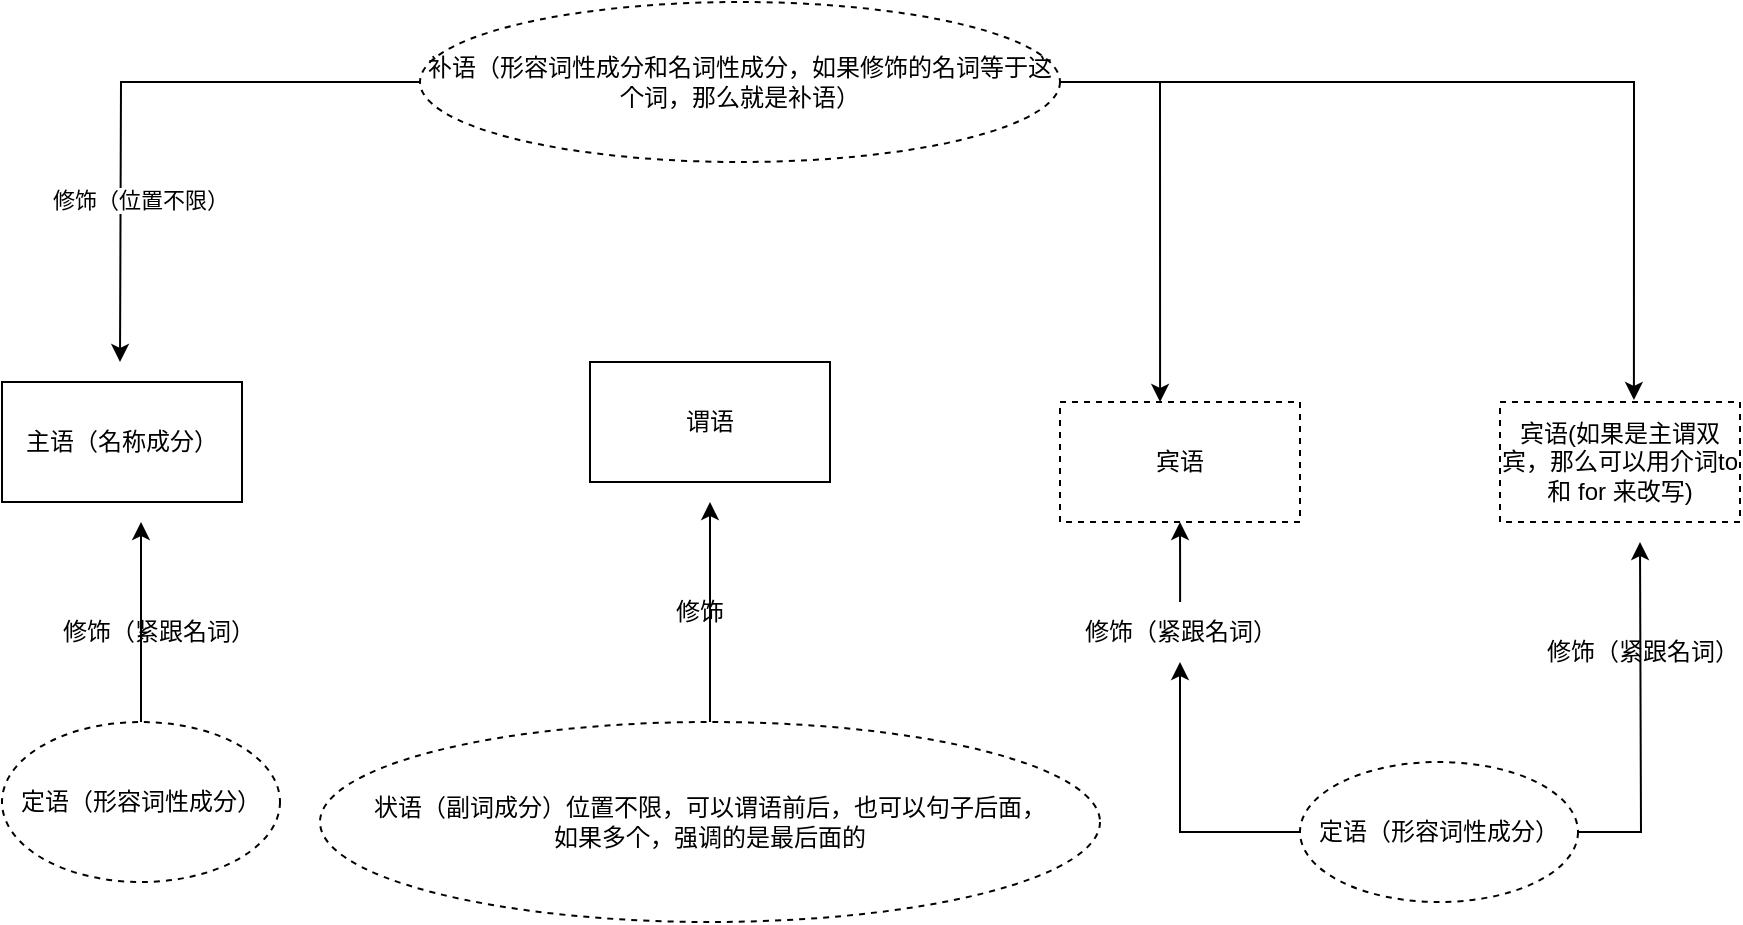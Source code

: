 <mxfile version="23.1.0" type="github">
  <diagram name="第 1 页" id="1aJcFwqzYAkUmxzSCTrx">
    <mxGraphModel dx="954" dy="581" grid="1" gridSize="10" guides="1" tooltips="1" connect="1" arrows="1" fold="1" page="1" pageScale="1" pageWidth="827" pageHeight="1169" math="0" shadow="0">
      <root>
        <mxCell id="0" />
        <mxCell id="1" parent="0" />
        <mxCell id="gZ4YSPeWYWc7kVVEDk5t-1" value="主语（名称成分）" style="rounded=0;whiteSpace=wrap;html=1;" parent="1" vertex="1">
          <mxGeometry x="81" y="260" width="120" height="60" as="geometry" />
        </mxCell>
        <mxCell id="gZ4YSPeWYWc7kVVEDk5t-2" value="谓语" style="rounded=0;whiteSpace=wrap;html=1;" parent="1" vertex="1">
          <mxGeometry x="375" y="250" width="120" height="60" as="geometry" />
        </mxCell>
        <mxCell id="gZ4YSPeWYWc7kVVEDk5t-3" value="宾语" style="rounded=0;whiteSpace=wrap;html=1;dashed=1;" parent="1" vertex="1">
          <mxGeometry x="610" y="270" width="120" height="60" as="geometry" />
        </mxCell>
        <mxCell id="gZ4YSPeWYWc7kVVEDk5t-21" value="修饰（位置不限）" style="edgeStyle=orthogonalEdgeStyle;rounded=0;orthogonalLoop=1;jettySize=auto;html=1;" parent="1" source="gZ4YSPeWYWc7kVVEDk5t-5" edge="1">
          <mxGeometry x="0.436" y="10" relative="1" as="geometry">
            <mxPoint x="140" y="250" as="targetPoint" />
            <mxPoint as="offset" />
          </mxGeometry>
        </mxCell>
        <mxCell id="gZ4YSPeWYWc7kVVEDk5t-5" value="补语（形容词性成分和名词性成分，如果修饰的名词等于这个词，那么就是补语）" style="ellipse;whiteSpace=wrap;html=1;dashed=1;" parent="1" vertex="1">
          <mxGeometry x="290" y="70" width="320" height="80" as="geometry" />
        </mxCell>
        <mxCell id="uu6hDPVfsy1mvjMwtR0U-4" style="edgeStyle=orthogonalEdgeStyle;rounded=0;orthogonalLoop=1;jettySize=auto;html=1;" edge="1" parent="1" source="gZ4YSPeWYWc7kVVEDk5t-6">
          <mxGeometry relative="1" as="geometry">
            <mxPoint x="435" y="320" as="targetPoint" />
          </mxGeometry>
        </mxCell>
        <mxCell id="gZ4YSPeWYWc7kVVEDk5t-6" value="状语（副词成分）位置不限，可以谓语前后，也可以句子后面，&lt;br&gt;如果多个，强调的是最后面的" style="ellipse;whiteSpace=wrap;html=1;dashed=1;" parent="1" vertex="1">
          <mxGeometry x="240" y="430" width="390" height="100" as="geometry" />
        </mxCell>
        <mxCell id="gZ4YSPeWYWc7kVVEDk5t-10" style="edgeStyle=orthogonalEdgeStyle;rounded=0;orthogonalLoop=1;jettySize=auto;html=1;" parent="1" source="gZ4YSPeWYWc7kVVEDk5t-7" edge="1">
          <mxGeometry relative="1" as="geometry">
            <mxPoint x="150.5" y="330" as="targetPoint" />
          </mxGeometry>
        </mxCell>
        <mxCell id="gZ4YSPeWYWc7kVVEDk5t-7" value="定语（形容词性成分）" style="ellipse;whiteSpace=wrap;html=1;dashed=1;" parent="1" vertex="1">
          <mxGeometry x="81" y="430" width="139" height="80" as="geometry" />
        </mxCell>
        <mxCell id="gZ4YSPeWYWc7kVVEDk5t-16" style="edgeStyle=orthogonalEdgeStyle;rounded=0;orthogonalLoop=1;jettySize=auto;html=1;entryX=0.5;entryY=1;entryDx=0;entryDy=0;" parent="1" source="gZ4YSPeWYWc7kVVEDk5t-24" target="gZ4YSPeWYWc7kVVEDk5t-3" edge="1">
          <mxGeometry relative="1" as="geometry">
            <mxPoint x="670" y="340" as="targetPoint" />
            <Array as="points" />
          </mxGeometry>
        </mxCell>
        <mxCell id="ShptHBNSfnVuUHg-uOAL-7" style="edgeStyle=orthogonalEdgeStyle;rounded=0;orthogonalLoop=1;jettySize=auto;html=1;" parent="1" source="gZ4YSPeWYWc7kVVEDk5t-9" edge="1">
          <mxGeometry relative="1" as="geometry">
            <mxPoint x="900" y="340" as="targetPoint" />
          </mxGeometry>
        </mxCell>
        <mxCell id="gZ4YSPeWYWc7kVVEDk5t-9" value="定语（形容词性成分）" style="ellipse;whiteSpace=wrap;html=1;dashed=1;" parent="1" vertex="1">
          <mxGeometry x="730" y="450" width="139" height="70" as="geometry" />
        </mxCell>
        <mxCell id="gZ4YSPeWYWc7kVVEDk5t-12" value="修饰（紧跟名词）" style="text;strokeColor=none;align=center;fillColor=none;html=1;verticalAlign=middle;whiteSpace=wrap;rounded=0;" parent="1" vertex="1">
          <mxGeometry x="110" y="370" width="98.5" height="30" as="geometry" />
        </mxCell>
        <mxCell id="gZ4YSPeWYWc7kVVEDk5t-18" value="修饰" style="text;strokeColor=none;align=center;fillColor=none;html=1;verticalAlign=middle;whiteSpace=wrap;rounded=0;" parent="1" vertex="1">
          <mxGeometry x="400" y="360" width="60" height="30" as="geometry" />
        </mxCell>
        <mxCell id="ShptHBNSfnVuUHg-uOAL-1" value="宾语(如果是主谓双宾，那么可以用介词to 和 for 来改写)" style="rounded=0;whiteSpace=wrap;html=1;dashed=1;" parent="1" vertex="1">
          <mxGeometry x="830" y="270" width="120" height="60" as="geometry" />
        </mxCell>
        <mxCell id="ShptHBNSfnVuUHg-uOAL-3" style="edgeStyle=orthogonalEdgeStyle;rounded=0;orthogonalLoop=1;jettySize=auto;html=1;entryX=0.558;entryY=-0.017;entryDx=0;entryDy=0;entryPerimeter=0;" parent="1" source="gZ4YSPeWYWc7kVVEDk5t-5" target="ShptHBNSfnVuUHg-uOAL-1" edge="1">
          <mxGeometry relative="1" as="geometry" />
        </mxCell>
        <mxCell id="ShptHBNSfnVuUHg-uOAL-4" style="edgeStyle=orthogonalEdgeStyle;rounded=0;orthogonalLoop=1;jettySize=auto;html=1;entryX=0.417;entryY=0;entryDx=0;entryDy=0;entryPerimeter=0;" parent="1" source="gZ4YSPeWYWc7kVVEDk5t-5" target="gZ4YSPeWYWc7kVVEDk5t-3" edge="1">
          <mxGeometry relative="1" as="geometry">
            <Array as="points">
              <mxPoint x="660" y="110" />
            </Array>
          </mxGeometry>
        </mxCell>
        <mxCell id="ShptHBNSfnVuUHg-uOAL-6" value="" style="edgeStyle=orthogonalEdgeStyle;rounded=0;orthogonalLoop=1;jettySize=auto;html=1;" parent="1" source="gZ4YSPeWYWc7kVVEDk5t-9" target="gZ4YSPeWYWc7kVVEDk5t-24" edge="1">
          <mxGeometry relative="1" as="geometry">
            <mxPoint x="670" y="340" as="targetPoint" />
            <mxPoint x="730" y="485" as="sourcePoint" />
            <Array as="points">
              <mxPoint x="670" y="485" />
            </Array>
          </mxGeometry>
        </mxCell>
        <mxCell id="gZ4YSPeWYWc7kVVEDk5t-24" value="修饰（紧跟名词）" style="text;strokeColor=none;align=center;fillColor=none;html=1;verticalAlign=middle;whiteSpace=wrap;rounded=0;" parent="1" vertex="1">
          <mxGeometry x="620.75" y="370" width="98.5" height="30" as="geometry" />
        </mxCell>
        <mxCell id="ShptHBNSfnVuUHg-uOAL-8" value="修饰（紧跟名词）" style="text;strokeColor=none;align=center;fillColor=none;html=1;verticalAlign=middle;whiteSpace=wrap;rounded=0;" parent="1" vertex="1">
          <mxGeometry x="851.5" y="380" width="98.5" height="30" as="geometry" />
        </mxCell>
      </root>
    </mxGraphModel>
  </diagram>
</mxfile>
